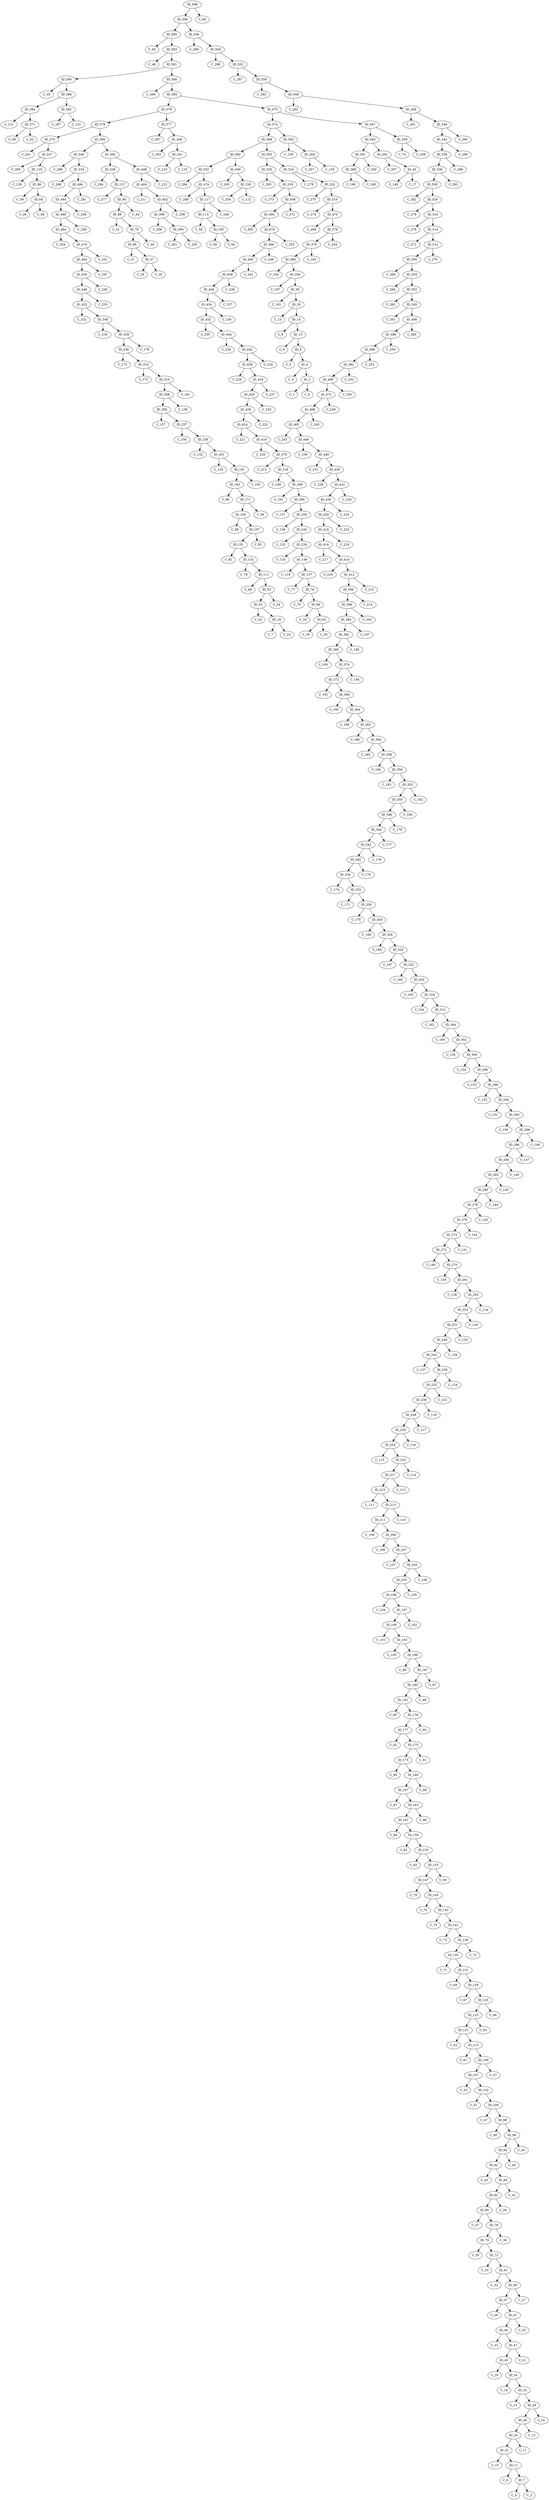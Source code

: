 digraph G {

598[label=ID_598]
596[label=ID_596]
597[label=<C_60>]
594[label=<C_65>]
595[label=ID_595]
592[label=<C_48>]
593[label=ID_593]
591[label=ID_591]
590[label=ID_590]
589[label=<C_55>]
588[label=ID_588]
587[label=<C_266>]
586[label=ID_586]
585[label=ID_585]
584[label=ID_584]
583[label=<C_121>]
582[label=ID_582]
581[label=<C_287>]
580[label=<C_131>]
579[label=ID_579]
578[label=ID_578]
577[label=ID_577]
576[label=<C_267>]
538[label=ID_538]
539[label=<C_296>]
536[label=ID_536]
537[label=<C_288>]
542[label=ID_542]
543[label=<C_290>]
540[label=ID_540]
541[label=<C_289>]
530[label=ID_530]
531[label=<C_284>]
528[label=ID_528]
529[label=<C_282>]
534[label=ID_534]
535[label=<C_283>]
532[label=ID_532]
533[label=<C_286>]
523[label=<C_278>]
522[label=ID_522]
521[label=<C_275>]
520[label=ID_520]
527[label=<C_294>]
526[label=ID_526]
525[label=<C_279>]
524[label=ID_524]
515[label=<C_276>]
514[label=ID_514]
513[label=<C_271>]
512[label=ID_512]
519[label=<C_295>]
518[label=ID_518]
517[label=<C_273>]
516[label=ID_516]
568[label=ID_568]
569[label=<C_49>]
570[label=<C_52>]
571[label=ID_571]
572[label=<C_241>]
573[label=ID_573]
574[label=ID_574]
575[label=ID_575]
560[label=ID_560]
561[label=<C_159>]
562[label=ID_562]
563[label=ID_563]
564[label=ID_564]
565[label=ID_565]
566[label=ID_566]
567[label=ID_567]
553[label=<C_298>]
552[label=ID_552]
555[label=<C_299>]
554[label=ID_554]
557[label=<C_74>]
556[label=ID_556]
559[label=ID_559]
558[label=<C_209>]
545[label=<C_291>]
544[label=ID_544]
547[label=<C_292>]
546[label=ID_546]
549[label=<C_293>]
548[label=ID_548]
551[label=<C_297>]
550[label=ID_550]
482[label=ID_482]
483[label=<C_254>]
480[label=ID_480]
481[label=<C_252>]
486[label=ID_486]
487[label=<C_259>]
484[label=ID_484]
485[label=<C_253>]
490[label=ID_490]
491[label=<C_265>]
488[label=ID_488]
489[label=<C_256>]
494[label=ID_494]
495[label=<C_281>]
492[label=ID_492]
493[label=<C_258>]
499[label=<C_261>]
498[label=ID_498]
497[label=<C_260>]
496[label=ID_496]
503[label=<C_264>]
502[label=ID_502]
501[label=<C_262>]
500[label=ID_500]
507[label=<C_272>]
506[label=ID_506]
505[label=<C_269>]
504[label=ID_504]
511[label=<C_270>]
510[label=ID_510]
509[label=<C_274>]
508[label=ID_508]
448[label=ID_448]
449[label=<C_240>]
450[label=ID_450]
451[label=<C_235>]
452[label=ID_452]
453[label=<C_236>]
454[label=ID_454]
455[label=<C_237>]
456[label=ID_456]
457[label=<C_238>]
458[label=ID_458]
459[label=<C_242>]
460[label=ID_460]
461[label=<C_243>]
462[label=ID_462]
463[label=<C_247>]
465[label=<C_248>]
464[label=ID_464]
467[label=<C_245>]
466[label=ID_466]
469[label=<C_268>]
468[label=ID_468]
471[label=<C_249>]
470[label=ID_470]
473[label=<C_280>]
472[label=ID_472]
475[label=<C_251>]
474[label=ID_474]
477[label=<C_255>]
476[label=ID_476]
479[label=<C_250>]
478[label=ID_478]
422[label=ID_422]
423[label=<C_221>]
420[label=ID_420]
421[label=<C_232>]
418[label=ID_418]
419[label=<C_223>]
416[label=ID_416]
417[label=<C_218>]
430[label=ID_430]
431[label=<C_226>]
428[label=ID_428]
429[label=<C_224>]
426[label=ID_426]
427[label=<C_225>]
424[label=ID_424]
425[label=<C_222>]
439[label=<C_231>]
438[label=ID_438]
437[label=<C_229>]
436[label=ID_436]
435[label=<C_228>]
434[label=ID_434]
433[label=<C_227>]
432[label=ID_432]
447[label=<C_233>]
446[label=ID_446]
445[label=<C_239>]
444[label=ID_444]
443[label=<C_234>]
442[label=ID_442]
441[label=<C_230>]
440[label=ID_440]
388[label=<C_199>]
389[label=ID_389]
390[label=<C_200>]
391[label=ID_391]
384[label=ID_384]
385[label=<C_202>]
386[label=ID_386]
387[label=<C_198>]
396[label=ID_396]
397[label=<C_206>]
398[label=ID_398]
399[label=<C_205>]
392[label=<C_201>]
393[label=<C_203>]
394[label=ID_394]
395[label=<C_214>]
405[label=<C_263>]
404[label=ID_404]
407[label=<C_212>]
406[label=ID_406]
401[label=<C_208>]
400[label=ID_400]
403[label=<C_211>]
402[label=ID_402]
413[label=<C_216>]
412[label=ID_412]
415[label=<C_217>]
414[label=ID_414]
409[label=<C_220>]
408[label=ID_408]
411[label=<C_215>]
410[label=ID_410]
363[label=<C_188>]
362[label=ID_362]
361[label=<C_186>]
360[label=ID_360]
367[label=<C_190>]
366[label=ID_366]
365[label=<C_192>]
364[label=ID_364]
355[label=<C_183>]
354[label=ID_354]
353[label=<C_187>]
352[label=ID_352]
359[label=<C_185>]
358[label=ID_358]
357[label=<C_184>]
356[label=ID_356]
378[label=ID_378]
379[label=<C_195>]
376[label=ID_376]
377[label=<C_244>]
382[label=ID_382]
383[label=<C_197>]
380[label=ID_380]
381[label=<C_196>]
370[label=ID_370]
371[label=<C_191>]
368[label=ID_368]
369[label=<C_213>]
374[label=ID_374]
375[label=<C_193>]
372[label=ID_372]
373[label=<C_194>]
329[label=<C_170>]
328[label=ID_328]
331[label=<C_171>]
330[label=ID_330]
333[label=<C_174>]
332[label=ID_332]
335[label=<C_173>]
334[label=ID_334]
321[label=<C_166>]
320[label=ID_320]
323[label=<C_167>]
322[label=ID_322]
325[label=<C_168>]
324[label=ID_324]
327[label=<C_169>]
326[label=ID_326]
344[label=ID_344]
345[label=<C_179>]
346[label=ID_346]
347[label=<C_219>]
348[label=ID_348]
349[label=<C_180>]
350[label=ID_350]
351[label=<C_182>]
336[label=ID_336]
337[label=<C_178>]
338[label=ID_338]
339[label=<C_175>]
340[label=ID_340]
341[label=<C_176>]
342[label=ID_342]
343[label=<C_177>]
303[label=<C_160>]
302[label=ID_302]
301[label=<C_155>]
300[label=ID_300]
299[label=<C_154>]
298[label=ID_298]
297[label=<C_153>]
296[label=ID_296]
295[label=<C_152>]
294[label=ID_294]
293[label=<C_151>]
292[label=ID_292]
291[label=<C_207>]
290[label=ID_290]
289[label=<C_150>]
288[label=ID_288]
318[label=ID_318]
319[label=<C_165>]
316[label=ID_316]
317[label=<C_189>]
314[label=ID_314]
315[label=<C_164>]
312[label=ID_312]
313[label=<C_172>]
310[label=ID_310]
311[label=<C_162>]
308[label=ID_308]
309[label=<C_161>]
306[label=ID_306]
307[label=<C_158>]
304[label=ID_304]
305[label=<C_157>]
269[label=<C_139>]
268[label=ID_268]
271[label=<C_140>]
270[label=ID_270]
265[label=<C_137>]
264[label=ID_264]
267[label=<C_163>]
266[label=ID_266]
261[label=ID_261]
260[label=<C_138>]
263[label=<C_257>]
262[label=<C_135>]
257[label=ID_257]
256[label=<C_156>]
259[label=ID_259]
258[label=<C_136>]
284[label=ID_284]
285[label=<C_147>]
286[label=ID_286]
287[label=<C_148>]
280[label=ID_280]
281[label=<C_145>]
282[label=ID_282]
283[label=<C_146>]
276[label=ID_276]
277[label=<C_143>]
278[label=ID_278]
279[label=<C_144>]
272[label=ID_272]
273[label=<C_141>]
274[label=ID_274]
275[label=<C_142>]
241[label=ID_241]
240[label=<C_210>]
243[label=ID_243]
242[label=<C_127>]
245[label=ID_245]
244[label=<C_133>]
247[label=ID_247]
246[label=<C_285>]
249[label=ID_249]
248[label=<C_128>]
251[label=ID_251]
250[label=<C_129>]
253[label=ID_253]
252[label=<C_130>]
255[label=ID_255]
254[label=<C_134>]
224[label=ID_224]
225[label=<C_116>]
226[label=ID_226]
227[label=<C_117>]
228[label=ID_228]
229[label=<C_118>]
230[label=ID_230]
231[label=<C_122>]
232[label=ID_232]
233[label=<C_125>]
234[label=ID_234]
235[label=<C_132>]
236[label=ID_236]
237[label=<C_124>]
238[label=ID_238]
239[label=<C_123>]
211[label=ID_211]
210[label=<C_109>]
209[label=ID_209]
208[label=<C_108>]
215[label=ID_215]
214[label=<C_111>]
213[label=ID_213]
212[label=<C_110>]
219[label=<C_204>]
218[label=<C_112>]
217[label=ID_217]
216[label=<C_113>]
223[label=<C_115>]
222[label=ID_222]
221[label=<C_114>]
220[label=ID_220]
194[label=<C_101>]
195[label=ID_195]
192[label=<C_100>]
193[label=ID_193]
198[label=<C_104>]
199[label=ID_199]
196[label=<C_102>]
197[label=ID_197]
202[label=<C_105>]
203[label=ID_203]
200[label=<C_120>]
201[label=ID_201]
206[label=<C_107>]
207[label=ID_207]
204[label=<C_106>]
205[label=ID_205]
181[label=ID_181]
180[label=<C_95>]
183[label=ID_183]
182[label=<C_98>]
177[label=ID_177]
176[label=<C_92>]
179[label=ID_179]
178[label=<C_93>]
189[label=ID_189]
188[label=<C_99>]
191[label=ID_191]
190[label=<C_103>]
185[label=ID_185]
184[label=<C_96>]
187[label=ID_187]
186[label=<C_97>]
164[label=<C_88>]
165[label=ID_165]
166[label=<C_87>]
167[label=ID_167]
160[label=<C_84>]
161[label=ID_161]
162[label=<C_86>]
163[label=ID_163]
172[label=<C_90>]
173[label=ID_173]
174[label=<C_91>]
175[label=ID_175]
168[label=<C_89>]
169[label=ID_169]
170[label=<C_94>]
171[label=ID_171]
151[label=ID_151]
150[label=<C_81>]
149[label=ID_149]
148[label=<C_119>]
147[label=ID_147]
146[label=<C_79>]
145[label=ID_145]
144[label=<C_76>]
159[label=ID_159]
158[label=<C_83>]
157[label=ID_157]
156[label=<C_85>]
155[label=ID_155]
154[label=<C_82>]
153[label=ID_153]
152[label=<C_80>]
134[label=<C_71>]
135[label=ID_135]
132[label=<C_78>]
133[label=ID_133]
130[label=<C_69>]
131[label=ID_131]
128[label=<C_67>]
129[label=ID_129]
142[label=<C_75>]
143[label=ID_143]
140[label=<C_73>]
141[label=ID_141]
138[label=<C_72>]
139[label=ID_139]
136[label=<C_77>]
137[label=ID_137]
120[label=<C_62>]
121[label=ID_121]
122[label=<C_63>]
123[label=ID_123]
124[label=<C_66>]
125[label=ID_125]
126[label=<C_277>]
127[label=ID_127]
112[label=<C_58>]
113[label=ID_113]
114[label=<C_61>]
115[label=ID_115]
116[label=<C_246>]
117[label=ID_117]
118[label=<C_126>]
119[label=ID_119]
105[label=ID_105]
104[label=<C_56>]
107[label=ID_107]
106[label=<C_53>]
109[label=ID_109]
108[label=<C_57>]
111[label=ID_111]
110[label=<C_68>]
97[label=<C_46>]
96[label=ID_96]
99[label=<C_47>]
98[label=ID_98]
101[label=<C_51>]
100[label=ID_100]
103[label=<C_50>]
102[label=ID_102]
90[label=ID_90]
91[label=<C_43>]
88[label=ID_88]
89[label=<C_64>]
94[label=ID_94]
95[label=<C_45>]
92[label=ID_92]
93[label=<C_44>]
82[label=ID_82]
83[label=<C_42>]
80[label=ID_80]
81[label=<C_38>]
86[label=ID_86]
87[label=<C_41>]
84[label=ID_84]
85[label=<C_59>]
75[label=<C_70>]
74[label=ID_74]
73[label=<C_35>]
72[label=ID_72]
79[label=<C_37>]
78[label=ID_78]
77[label=<C_36>]
76[label=ID_76]
67[label=<C_34>]
66[label=ID_66]
65[label=<C_31>]
64[label=ID_64]
71[label=<C_33>]
70[label=ID_70]
69[label=<C_40>]
68[label=ID_68]
60[label=<C_32>]
61[label=ID_61]
62[label=<C_28>]
63[label=<C_39>]
56[label=<C_26>]
57[label=ID_57]
58[label=<C_27>]
59[label=ID_59]
52[label=<C_24>]
53[label=ID_53]
54[label=<C_54>]
55[label=ID_55]
48[label=<C_22>]
49[label=ID_49]
50[label=<C_25>]
51[label=ID_51]
45[label=ID_45]
44[label=<C_20>]
47[label=ID_47]
46[label=<C_21>]
41[label=<C_18>]
40[label=ID_40]
43[label=ID_43]
42[label=<C_30>]
37[label=ID_37]
36[label=<C_29>]
39[label=<C_149>]
38[label=<C_17>]
33[label=<C_19>]
32[label=ID_32]
35[label=<C_16>]
34[label=ID_34]
30[label=ID_30]
31[label=<C_15>]
28[label=ID_28]
29[label=<C_181>]
26[label=ID_26]
27[label=<C_14>]
24[label=ID_24]
25[label=<C_12>]
22[label=ID_22]
23[label=<C_11>]
20[label=ID_20]
21[label=<C_10>]
18[label=ID_18]
19[label=<C_13>]
16[label=<C_7>]
17[label=<C_23>]
15[label=ID_15]
14[label=<C_8>]
13[label=ID_13]
12[label=<C_6>]
11[label=ID_11]
10[label=<C_9>]
9[label=ID_9]
8[label=<C_5>]
7[label=ID_7]
6[label=<C_4>]
5[label=<C_2>]
4[label=ID_4]
3[label=<C_3>]
2[label=ID_2]
1[label=<C_1>]
0[label=<C_0>]
2 -> 0;
2 -> 1;
4 -> 2;
4 -> 3;
7 -> 5;
7 -> 6;
9 -> 4;
9 -> 8;
11 -> 7;
11 -> 10;
13 -> 9;
13 -> 12;
15 -> 13;
15 -> 14;
18 -> 16;
18 -> 17;
20 -> 15;
20 -> 19;
22 -> 11;
22 -> 21;
24 -> 22;
24 -> 23;
26 -> 24;
26 -> 25;
28 -> 26;
28 -> 27;
30 -> 20;
30 -> 29;
32 -> 28;
32 -> 31;
34 -> 32;
34 -> 33;
37 -> 35;
37 -> 36;
40 -> 38;
40 -> 39;
43 -> 41;
43 -> 42;
45 -> 34;
45 -> 44;
47 -> 45;
47 -> 46;
49 -> 47;
49 -> 48;
51 -> 49;
51 -> 50;
53 -> 18;
53 -> 52;
55 -> 53;
55 -> 54;
57 -> 51;
57 -> 56;
59 -> 57;
59 -> 58;
61 -> 59;
61 -> 60;
64 -> 62;
64 -> 63;
66 -> 37;
66 -> 65;
68 -> 43;
68 -> 67;
70 -> 66;
70 -> 69;
72 -> 61;
72 -> 71;
74 -> 72;
74 -> 73;
76 -> 68;
76 -> 75;
78 -> 74;
78 -> 77;
80 -> 78;
80 -> 79;
82 -> 80;
82 -> 81;
84 -> 82;
84 -> 83;
86 -> 64;
86 -> 85;
88 -> 70;
88 -> 87;
90 -> 88;
90 -> 89;
92 -> 84;
92 -> 91;
94 -> 92;
94 -> 93;
96 -> 94;
96 -> 95;
98 -> 96;
98 -> 97;
100 -> 98;
100 -> 99;
102 -> 100;
102 -> 101;
105 -> 103;
105 -> 104;
107 -> 102;
107 -> 106;
109 -> 107;
109 -> 108;
111 -> 55;
111 -> 110;
113 -> 105;
113 -> 112;
115 -> 109;
115 -> 114;
117 -> 113;
117 -> 116;
119 -> 86;
119 -> 118;
121 -> 115;
121 -> 120;
123 -> 121;
123 -> 122;
125 -> 123;
125 -> 124;
127 -> 90;
127 -> 126;
129 -> 125;
129 -> 128;
131 -> 129;
131 -> 130;
133 -> 111;
133 -> 132;
135 -> 131;
135 -> 134;
137 -> 76;
137 -> 136;
139 -> 135;
139 -> 138;
141 -> 139;
141 -> 140;
143 -> 141;
143 -> 142;
145 -> 143;
145 -> 144;
147 -> 145;
147 -> 146;
149 -> 137;
149 -> 148;
151 -> 133;
151 -> 150;
153 -> 147;
153 -> 152;
155 -> 153;
155 -> 154;
157 -> 151;
157 -> 156;
159 -> 155;
159 -> 158;
161 -> 159;
161 -> 160;
163 -> 161;
163 -> 162;
165 -> 157;
165 -> 164;
167 -> 163;
167 -> 166;
169 -> 167;
169 -> 168;
171 -> 165;
171 -> 170;
173 -> 169;
173 -> 172;
175 -> 173;
175 -> 174;
177 -> 175;
177 -> 176;
179 -> 177;
179 -> 178;
181 -> 179;
181 -> 180;
183 -> 171;
183 -> 182;
185 -> 181;
185 -> 184;
187 -> 185;
187 -> 186;
189 -> 187;
189 -> 188;
191 -> 183;
191 -> 190;
193 -> 189;
193 -> 192;
195 -> 193;
195 -> 194;
197 -> 195;
197 -> 196;
199 -> 197;
199 -> 198;
201 -> 191;
201 -> 200;
203 -> 199;
203 -> 202;
205 -> 203;
205 -> 204;
207 -> 205;
207 -> 206;
209 -> 207;
209 -> 208;
211 -> 209;
211 -> 210;
213 -> 211;
213 -> 212;
215 -> 213;
215 -> 214;
217 -> 215;
217 -> 216;
220 -> 218;
220 -> 219;
222 -> 217;
222 -> 221;
224 -> 222;
224 -> 223;
226 -> 224;
226 -> 225;
228 -> 226;
228 -> 227;
230 -> 228;
230 -> 229;
232 -> 230;
232 -> 231;
234 -> 149;
234 -> 233;
236 -> 201;
236 -> 235;
238 -> 232;
238 -> 237;
241 -> 239;
241 -> 240;
243 -> 238;
243 -> 242;
245 -> 234;
245 -> 244;
247 -> 119;
247 -> 246;
249 -> 243;
249 -> 248;
251 -> 249;
251 -> 250;
253 -> 251;
253 -> 252;
255 -> 253;
255 -> 254;
257 -> 236;
257 -> 256;
259 -> 245;
259 -> 258;
261 -> 255;
261 -> 260;
264 -> 262;
264 -> 263;
266 -> 259;
266 -> 265;
268 -> 266;
268 -> 267;
270 -> 261;
270 -> 269;
272 -> 270;
272 -> 271;
274 -> 272;
274 -> 273;
276 -> 274;
276 -> 275;
278 -> 276;
278 -> 277;
280 -> 278;
280 -> 279;
282 -> 280;
282 -> 281;
284 -> 282;
284 -> 283;
286 -> 284;
286 -> 285;
288 -> 286;
288 -> 287;
290 -> 288;
290 -> 289;
292 -> 40;
292 -> 291;
294 -> 290;
294 -> 293;
296 -> 294;
296 -> 295;
298 -> 296;
298 -> 297;
300 -> 298;
300 -> 299;
302 -> 300;
302 -> 301;
304 -> 302;
304 -> 303;
306 -> 257;
306 -> 305;
308 -> 306;
308 -> 307;
310 -> 308;
310 -> 309;
312 -> 304;
312 -> 311;
314 -> 310;
314 -> 313;
316 -> 312;
316 -> 315;
318 -> 268;
318 -> 317;
320 -> 316;
320 -> 319;
322 -> 320;
322 -> 321;
324 -> 322;
324 -> 323;
326 -> 324;
326 -> 325;
328 -> 326;
328 -> 327;
330 -> 328;
330 -> 329;
332 -> 330;
332 -> 331;
334 -> 332;
334 -> 333;
336 -> 314;
336 -> 335;
338 -> 336;
338 -> 337;
340 -> 334;
340 -> 339;
342 -> 340;
342 -> 341;
344 -> 342;
344 -> 343;
346 -> 344;
346 -> 345;
348 -> 338;
348 -> 347;
350 -> 346;
350 -> 349;
352 -> 350;
352 -> 351;
354 -> 30;
354 -> 353;
356 -> 352;
356 -> 355;
358 -> 356;
358 -> 357;
360 -> 358;
360 -> 359;
362 -> 360;
362 -> 361;
364 -> 362;
364 -> 363;
366 -> 354;
366 -> 365;
368 -> 364;
368 -> 367;
370 -> 318;
370 -> 369;
372 -> 368;
372 -> 371;
374 -> 372;
374 -> 373;
376 -> 366;
376 -> 375;
378 -> 376;
378 -> 377;
380 -> 374;
380 -> 379;
382 -> 380;
382 -> 381;
384 -> 382;
384 -> 383;
386 -> 384;
386 -> 385;
389 -> 387;
389 -> 388;
391 -> 389;
391 -> 390;
394 -> 392;
394 -> 393;
396 -> 386;
396 -> 395;
398 -> 394;
398 -> 397;
400 -> 220;
400 -> 399;
402 -> 398;
402 -> 401;
404 -> 402;
404 -> 403;
406 -> 241;
406 -> 405;
408 -> 404;
408 -> 407;
410 -> 370;
410 -> 409;
412 -> 396;
412 -> 411;
414 -> 412;
414 -> 413;
416 -> 414;
416 -> 415;
418 -> 416;
418 -> 417;
420 -> 418;
420 -> 419;
422 -> 348;
422 -> 421;
424 -> 410;
424 -> 423;
426 -> 424;
426 -> 425;
428 -> 426;
428 -> 427;
430 -> 420;
430 -> 429;
432 -> 430;
432 -> 431;
434 -> 428;
434 -> 433;
436 -> 432;
436 -> 435;
438 -> 434;
438 -> 437;
440 -> 436;
440 -> 439;
442 -> 438;
442 -> 441;
444 -> 442;
444 -> 443;
446 -> 440;
446 -> 445;
448 -> 422;
448 -> 447;
450 -> 448;
450 -> 449;
452 -> 444;
452 -> 451;
454 -> 452;
454 -> 453;
456 -> 454;
456 -> 455;
458 -> 456;
458 -> 457;
460 -> 458;
460 -> 459;
462 -> 446;
462 -> 461;
464 -> 450;
464 -> 463;
466 -> 460;
466 -> 465;
468 -> 462;
468 -> 467;
470 -> 378;
470 -> 469;
472 -> 468;
472 -> 471;
474 -> 117;
474 -> 473;
476 -> 464;
476 -> 475;
478 -> 466;
478 -> 477;
480 -> 472;
480 -> 479;
482 -> 480;
482 -> 481;
484 -> 476;
484 -> 483;
486 -> 482;
486 -> 485;
488 -> 486;
488 -> 487;
490 -> 484;
490 -> 489;
492 -> 478;
492 -> 491;
494 -> 490;
494 -> 493;
496 -> 494;
496 -> 495;
498 -> 488;
498 -> 497;
500 -> 498;
500 -> 499;
502 -> 500;
502 -> 501;
504 -> 502;
504 -> 503;
506 -> 504;
506 -> 505;
508 -> 492;
508 -> 507;
510 -> 470;
510 -> 509;
512 -> 506;
512 -> 511;
514 -> 512;
514 -> 513;
516 -> 514;
516 -> 515;
518 -> 508;
518 -> 517;
520 -> 518;
520 -> 519;
522 -> 510;
522 -> 521;
524 -> 522;
524 -> 523;
526 -> 516;
526 -> 525;
528 -> 127;
528 -> 527;
530 -> 526;
530 -> 529;
532 -> 474;
532 -> 531;
534 -> 496;
534 -> 533;
536 -> 530;
536 -> 535;
538 -> 536;
538 -> 537;
540 -> 534;
540 -> 539;
542 -> 538;
542 -> 541;
544 -> 542;
544 -> 543;
546 -> 544;
546 -> 545;
548 -> 546;
548 -> 547;
550 -> 548;
550 -> 549;
552 -> 550;
552 -> 551;
554 -> 552;
554 -> 553;
556 -> 554;
556 -> 555;
559 -> 557;
559 -> 558;
560 -> 400;
560 -> 532;
562 -> 561;
562 -> 264;
563 -> 391;
563 -> 292;
564 -> 408;
564 -> 528;
565 -> 524;
565 -> 520;
566 -> 564;
566 -> 540;
567 -> 563;
567 -> 559;
568 -> 560;
568 -> 565;
571 -> 569;
571 -> 570;
573 -> 572;
573 -> 247;
574 -> 562;
574 -> 568;
575 -> 567;
575 -> 574;
577 -> 406;
577 -> 576;
578 -> 573;
578 -> 566;
579 -> 577;
579 -> 578;
582 -> 580;
582 -> 581;
584 -> 571;
584 -> 583;
585 -> 575;
585 -> 579;
586 -> 584;
586 -> 582;
588 -> 587;
588 -> 585;
590 -> 589;
590 -> 586;
591 -> 590;
591 -> 588;
593 -> 592;
593 -> 591;
595 -> 594;
595 -> 593;
596 -> 595;
596 -> 556;
598 -> 597;
598 -> 596;
}